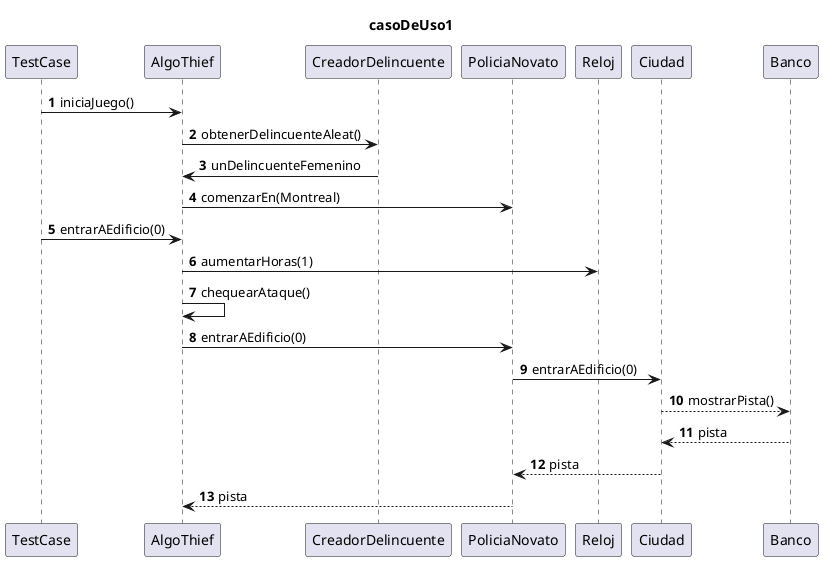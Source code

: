 @startuml
title : casoDeUso1
autonumber
TestCase -> AlgoThief : iniciaJuego()
AlgoThief -> CreadorDelincuente : obtenerDelincuenteAleat()
CreadorDelincuente -> AlgoThief : unDelincuenteFemenino
AlgoThief -> PoliciaNovato : comenzarEn(Montreal)
TestCase -> AlgoThief : entrarAEdificio(0)
AlgoThief -> Reloj : aumentarHoras(1)
AlgoThief -> AlgoThief : chequearAtaque()
AlgoThief -> PoliciaNovato : entrarAEdificio(0)
PoliciaNovato -> Ciudad : entrarAEdificio(0)
Ciudad --> Banco : mostrarPista()
Banco --> Ciudad : pista
Ciudad --> PoliciaNovato : pista
PoliciaNovato --> AlgoThief : pista


@enduml

Caso de uso 1
Robaron el tesoro Nacional de Montreal.
Sospechoso femenino.
Detective novato comienza en Montreal.
Vista un Banco:
Se despliega una pista.
